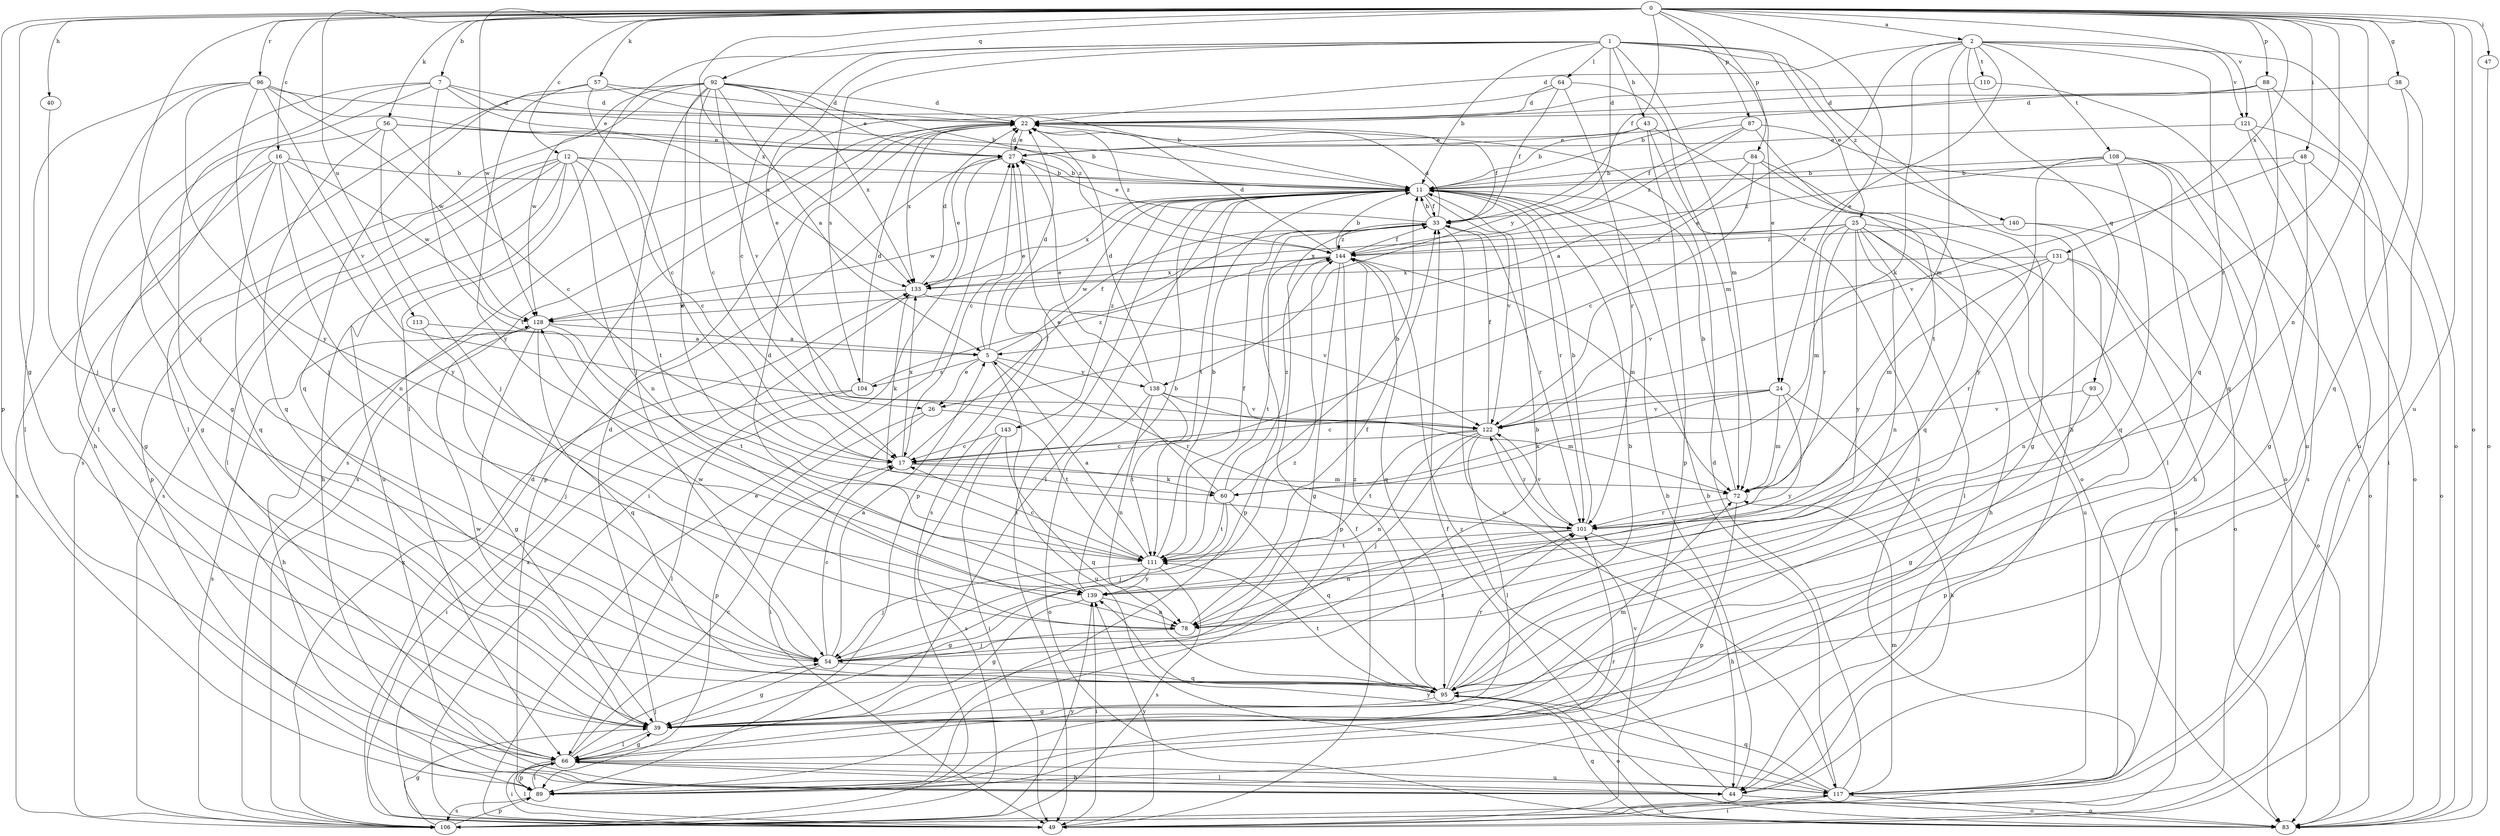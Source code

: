 strict digraph  {
0;
1;
2;
5;
7;
11;
12;
16;
17;
22;
24;
25;
26;
27;
33;
38;
39;
40;
43;
44;
47;
48;
49;
54;
56;
57;
60;
64;
66;
72;
78;
83;
84;
87;
88;
89;
92;
93;
95;
96;
101;
104;
106;
108;
110;
111;
113;
117;
121;
122;
128;
131;
133;
138;
139;
140;
143;
144;
0 -> 2  [label=a];
0 -> 7  [label=b];
0 -> 12  [label=c];
0 -> 16  [label=c];
0 -> 24  [label=e];
0 -> 33  [label=f];
0 -> 38  [label=g];
0 -> 39  [label=g];
0 -> 40  [label=h];
0 -> 47  [label=i];
0 -> 48  [label=i];
0 -> 54  [label=j];
0 -> 56  [label=k];
0 -> 57  [label=k];
0 -> 78  [label=n];
0 -> 83  [label=o];
0 -> 84  [label=p];
0 -> 87  [label=p];
0 -> 88  [label=p];
0 -> 89  [label=p];
0 -> 92  [label=q];
0 -> 96  [label=r];
0 -> 101  [label=r];
0 -> 113  [label=u];
0 -> 117  [label=u];
0 -> 121  [label=v];
0 -> 128  [label=w];
0 -> 131  [label=x];
0 -> 133  [label=x];
1 -> 11  [label=b];
1 -> 17  [label=c];
1 -> 24  [label=e];
1 -> 25  [label=e];
1 -> 26  [label=e];
1 -> 43  [label=h];
1 -> 44  [label=h];
1 -> 64  [label=l];
1 -> 66  [label=l];
1 -> 72  [label=m];
1 -> 104  [label=s];
1 -> 138  [label=y];
1 -> 140  [label=z];
2 -> 22  [label=d];
2 -> 26  [label=e];
2 -> 60  [label=k];
2 -> 72  [label=m];
2 -> 83  [label=o];
2 -> 93  [label=q];
2 -> 95  [label=q];
2 -> 108  [label=t];
2 -> 110  [label=t];
2 -> 121  [label=v];
2 -> 122  [label=v];
5 -> 22  [label=d];
5 -> 26  [label=e];
5 -> 27  [label=e];
5 -> 33  [label=f];
5 -> 101  [label=r];
5 -> 104  [label=s];
5 -> 117  [label=u];
5 -> 138  [label=y];
7 -> 11  [label=b];
7 -> 22  [label=d];
7 -> 27  [label=e];
7 -> 39  [label=g];
7 -> 44  [label=h];
7 -> 66  [label=l];
7 -> 111  [label=t];
11 -> 33  [label=f];
11 -> 49  [label=i];
11 -> 66  [label=l];
11 -> 89  [label=p];
11 -> 101  [label=r];
11 -> 106  [label=s];
11 -> 111  [label=t];
11 -> 122  [label=v];
11 -> 128  [label=w];
11 -> 133  [label=x];
11 -> 143  [label=z];
12 -> 11  [label=b];
12 -> 17  [label=c];
12 -> 44  [label=h];
12 -> 66  [label=l];
12 -> 78  [label=n];
12 -> 89  [label=p];
12 -> 106  [label=s];
12 -> 111  [label=t];
12 -> 117  [label=u];
16 -> 11  [label=b];
16 -> 39  [label=g];
16 -> 78  [label=n];
16 -> 95  [label=q];
16 -> 106  [label=s];
16 -> 128  [label=w];
16 -> 139  [label=y];
17 -> 33  [label=f];
17 -> 60  [label=k];
17 -> 72  [label=m];
17 -> 133  [label=x];
22 -> 27  [label=e];
22 -> 33  [label=f];
22 -> 106  [label=s];
22 -> 133  [label=x];
22 -> 144  [label=z];
24 -> 17  [label=c];
24 -> 44  [label=h];
24 -> 60  [label=k];
24 -> 72  [label=m];
24 -> 122  [label=v];
24 -> 139  [label=y];
25 -> 44  [label=h];
25 -> 66  [label=l];
25 -> 72  [label=m];
25 -> 78  [label=n];
25 -> 101  [label=r];
25 -> 106  [label=s];
25 -> 117  [label=u];
25 -> 133  [label=x];
25 -> 139  [label=y];
25 -> 144  [label=z];
26 -> 49  [label=i];
26 -> 89  [label=p];
26 -> 111  [label=t];
27 -> 11  [label=b];
27 -> 17  [label=c];
27 -> 22  [label=d];
27 -> 49  [label=i];
27 -> 89  [label=p];
33 -> 11  [label=b];
33 -> 22  [label=d];
33 -> 27  [label=e];
33 -> 89  [label=p];
33 -> 101  [label=r];
33 -> 117  [label=u];
33 -> 144  [label=z];
38 -> 22  [label=d];
38 -> 95  [label=q];
38 -> 117  [label=u];
39 -> 22  [label=d];
39 -> 66  [label=l];
39 -> 72  [label=m];
39 -> 128  [label=w];
40 -> 54  [label=j];
43 -> 11  [label=b];
43 -> 27  [label=e];
43 -> 83  [label=o];
43 -> 89  [label=p];
43 -> 106  [label=s];
44 -> 11  [label=b];
44 -> 66  [label=l];
44 -> 83  [label=o];
44 -> 144  [label=z];
47 -> 83  [label=o];
48 -> 11  [label=b];
48 -> 39  [label=g];
48 -> 83  [label=o];
48 -> 122  [label=v];
49 -> 22  [label=d];
49 -> 27  [label=e];
49 -> 33  [label=f];
49 -> 66  [label=l];
49 -> 117  [label=u];
49 -> 122  [label=v];
49 -> 133  [label=x];
49 -> 139  [label=y];
54 -> 5  [label=a];
54 -> 11  [label=b];
54 -> 17  [label=c];
54 -> 39  [label=g];
54 -> 95  [label=q];
54 -> 101  [label=r];
54 -> 144  [label=z];
56 -> 11  [label=b];
56 -> 17  [label=c];
56 -> 27  [label=e];
56 -> 39  [label=g];
56 -> 54  [label=j];
56 -> 95  [label=q];
57 -> 11  [label=b];
57 -> 17  [label=c];
57 -> 22  [label=d];
57 -> 95  [label=q];
57 -> 139  [label=y];
60 -> 11  [label=b];
60 -> 27  [label=e];
60 -> 54  [label=j];
60 -> 95  [label=q];
60 -> 111  [label=t];
60 -> 144  [label=z];
64 -> 22  [label=d];
64 -> 33  [label=f];
64 -> 72  [label=m];
64 -> 101  [label=r];
64 -> 106  [label=s];
66 -> 17  [label=c];
66 -> 39  [label=g];
66 -> 44  [label=h];
66 -> 49  [label=i];
66 -> 54  [label=j];
66 -> 89  [label=p];
66 -> 117  [label=u];
72 -> 11  [label=b];
72 -> 89  [label=p];
72 -> 101  [label=r];
78 -> 33  [label=f];
78 -> 54  [label=j];
78 -> 128  [label=w];
83 -> 33  [label=f];
83 -> 95  [label=q];
84 -> 5  [label=a];
84 -> 11  [label=b];
84 -> 17  [label=c];
84 -> 39  [label=g];
84 -> 95  [label=q];
87 -> 27  [label=e];
87 -> 33  [label=f];
87 -> 83  [label=o];
87 -> 111  [label=t];
87 -> 144  [label=z];
88 -> 11  [label=b];
88 -> 22  [label=d];
88 -> 49  [label=i];
88 -> 95  [label=q];
89 -> 66  [label=l];
89 -> 101  [label=r];
89 -> 106  [label=s];
92 -> 5  [label=a];
92 -> 17  [label=c];
92 -> 22  [label=d];
92 -> 27  [label=e];
92 -> 54  [label=j];
92 -> 66  [label=l];
92 -> 101  [label=r];
92 -> 106  [label=s];
92 -> 122  [label=v];
92 -> 128  [label=w];
92 -> 133  [label=x];
92 -> 144  [label=z];
93 -> 39  [label=g];
93 -> 89  [label=p];
93 -> 122  [label=v];
95 -> 11  [label=b];
95 -> 39  [label=g];
95 -> 83  [label=o];
95 -> 101  [label=r];
95 -> 111  [label=t];
95 -> 144  [label=z];
96 -> 22  [label=d];
96 -> 39  [label=g];
96 -> 54  [label=j];
96 -> 66  [label=l];
96 -> 122  [label=v];
96 -> 128  [label=w];
96 -> 133  [label=x];
96 -> 139  [label=y];
101 -> 11  [label=b];
101 -> 44  [label=h];
101 -> 78  [label=n];
101 -> 111  [label=t];
101 -> 122  [label=v];
104 -> 22  [label=d];
104 -> 49  [label=i];
104 -> 66  [label=l];
104 -> 144  [label=z];
106 -> 39  [label=g];
106 -> 89  [label=p];
106 -> 133  [label=x];
106 -> 139  [label=y];
108 -> 11  [label=b];
108 -> 44  [label=h];
108 -> 66  [label=l];
108 -> 83  [label=o];
108 -> 95  [label=q];
108 -> 139  [label=y];
108 -> 144  [label=z];
110 -> 22  [label=d];
110 -> 117  [label=u];
111 -> 5  [label=a];
111 -> 11  [label=b];
111 -> 17  [label=c];
111 -> 33  [label=f];
111 -> 39  [label=g];
111 -> 54  [label=j];
111 -> 106  [label=s];
111 -> 139  [label=y];
113 -> 5  [label=a];
113 -> 54  [label=j];
117 -> 11  [label=b];
117 -> 22  [label=d];
117 -> 49  [label=i];
117 -> 72  [label=m];
117 -> 83  [label=o];
117 -> 95  [label=q];
117 -> 139  [label=y];
121 -> 27  [label=e];
121 -> 49  [label=i];
121 -> 83  [label=o];
121 -> 106  [label=s];
122 -> 17  [label=c];
122 -> 33  [label=f];
122 -> 54  [label=j];
122 -> 66  [label=l];
122 -> 78  [label=n];
122 -> 101  [label=r];
122 -> 111  [label=t];
128 -> 5  [label=a];
128 -> 39  [label=g];
128 -> 44  [label=h];
128 -> 95  [label=q];
128 -> 106  [label=s];
128 -> 111  [label=t];
131 -> 72  [label=m];
131 -> 78  [label=n];
131 -> 83  [label=o];
131 -> 101  [label=r];
131 -> 122  [label=v];
131 -> 133  [label=x];
133 -> 22  [label=d];
133 -> 27  [label=e];
133 -> 60  [label=k];
133 -> 122  [label=v];
133 -> 128  [label=w];
138 -> 22  [label=d];
138 -> 27  [label=e];
138 -> 72  [label=m];
138 -> 78  [label=n];
138 -> 83  [label=o];
138 -> 111  [label=t];
138 -> 122  [label=v];
139 -> 11  [label=b];
139 -> 22  [label=d];
139 -> 39  [label=g];
139 -> 49  [label=i];
139 -> 78  [label=n];
140 -> 83  [label=o];
140 -> 117  [label=u];
140 -> 144  [label=z];
143 -> 17  [label=c];
143 -> 49  [label=i];
143 -> 95  [label=q];
143 -> 106  [label=s];
144 -> 11  [label=b];
144 -> 22  [label=d];
144 -> 33  [label=f];
144 -> 39  [label=g];
144 -> 72  [label=m];
144 -> 89  [label=p];
144 -> 95  [label=q];
144 -> 111  [label=t];
144 -> 128  [label=w];
144 -> 133  [label=x];
}
